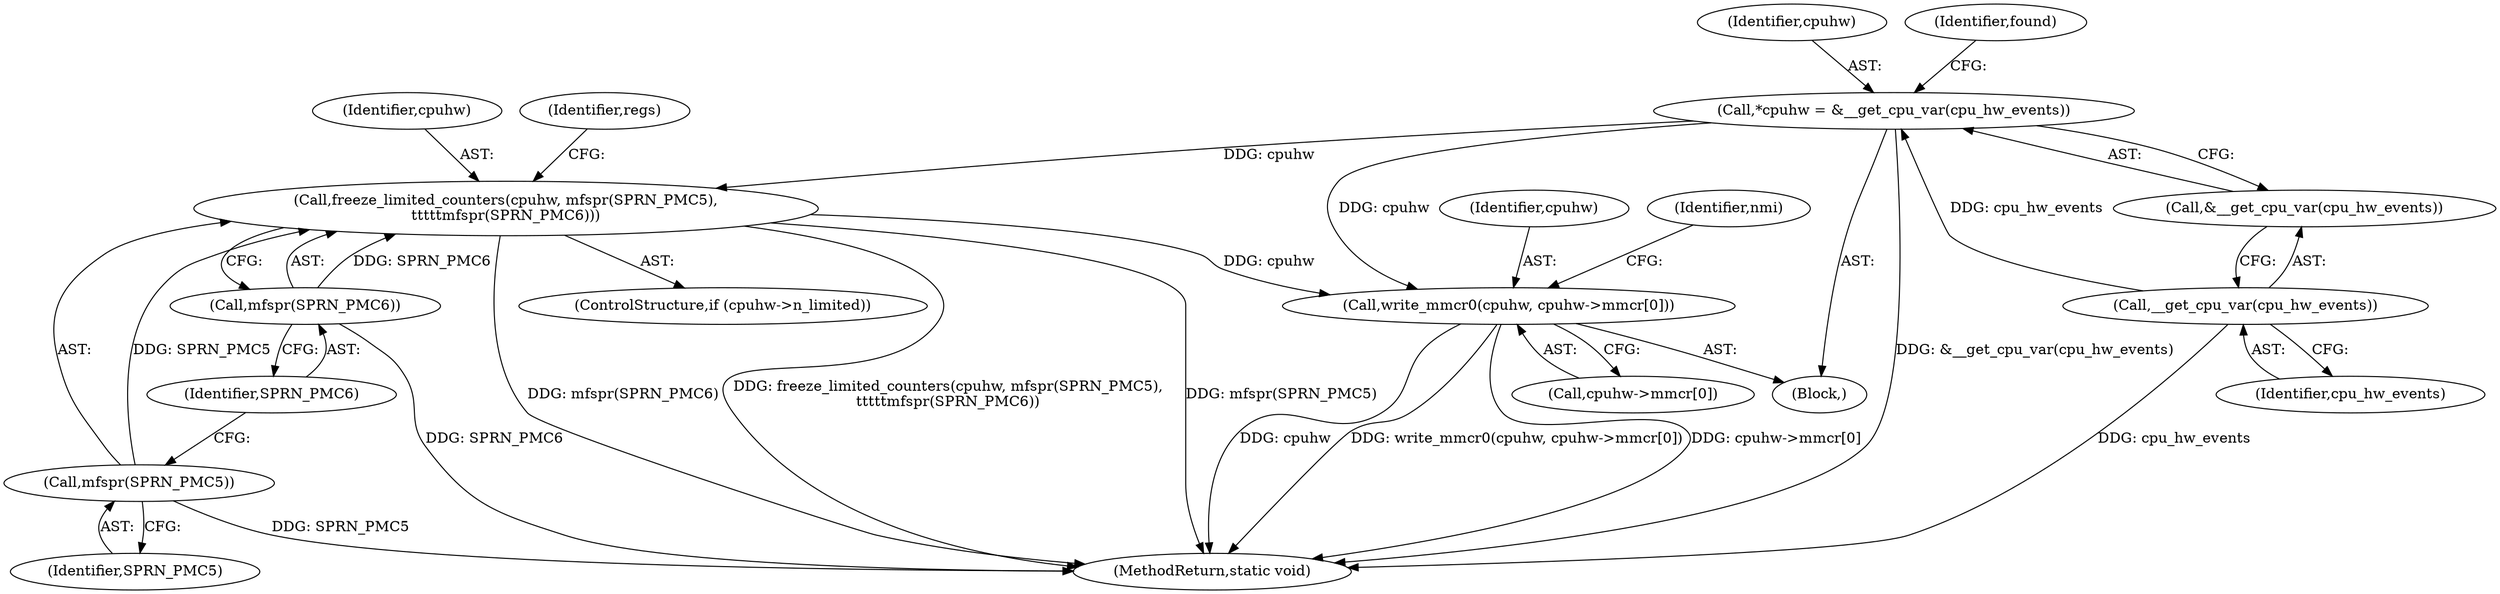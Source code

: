 digraph "0_linux_0837e3242c73566fc1c0196b4ec61779c25ffc93@array" {
"1000234" [label="(Call,write_mmcr0(cpuhw, cpuhw->mmcr[0]))"];
"1000124" [label="(Call,freeze_limited_counters(cpuhw, mfspr(SPRN_PMC5),\n\t\t\t\t\tmfspr(SPRN_PMC6)))"];
"1000108" [label="(Call,*cpuhw = &__get_cpu_var(cpu_hw_events))"];
"1000111" [label="(Call,__get_cpu_var(cpu_hw_events))"];
"1000126" [label="(Call,mfspr(SPRN_PMC5))"];
"1000128" [label="(Call,mfspr(SPRN_PMC6))"];
"1000109" [label="(Identifier,cpuhw)"];
"1000235" [label="(Identifier,cpuhw)"];
"1000126" [label="(Call,mfspr(SPRN_PMC5))"];
"1000117" [label="(Identifier,found)"];
"1000127" [label="(Identifier,SPRN_PMC5)"];
"1000105" [label="(Block,)"];
"1000110" [label="(Call,&__get_cpu_var(cpu_hw_events))"];
"1000242" [label="(Identifier,nmi)"];
"1000246" [label="(MethodReturn,static void)"];
"1000236" [label="(Call,cpuhw->mmcr[0])"];
"1000234" [label="(Call,write_mmcr0(cpuhw, cpuhw->mmcr[0]))"];
"1000120" [label="(ControlStructure,if (cpuhw->n_limited))"];
"1000124" [label="(Call,freeze_limited_counters(cpuhw, mfspr(SPRN_PMC5),\n\t\t\t\t\tmfspr(SPRN_PMC6)))"];
"1000128" [label="(Call,mfspr(SPRN_PMC6))"];
"1000125" [label="(Identifier,cpuhw)"];
"1000131" [label="(Identifier,regs)"];
"1000108" [label="(Call,*cpuhw = &__get_cpu_var(cpu_hw_events))"];
"1000111" [label="(Call,__get_cpu_var(cpu_hw_events))"];
"1000129" [label="(Identifier,SPRN_PMC6)"];
"1000112" [label="(Identifier,cpu_hw_events)"];
"1000234" -> "1000105"  [label="AST: "];
"1000234" -> "1000236"  [label="CFG: "];
"1000235" -> "1000234"  [label="AST: "];
"1000236" -> "1000234"  [label="AST: "];
"1000242" -> "1000234"  [label="CFG: "];
"1000234" -> "1000246"  [label="DDG: cpuhw->mmcr[0]"];
"1000234" -> "1000246"  [label="DDG: cpuhw"];
"1000234" -> "1000246"  [label="DDG: write_mmcr0(cpuhw, cpuhw->mmcr[0])"];
"1000124" -> "1000234"  [label="DDG: cpuhw"];
"1000108" -> "1000234"  [label="DDG: cpuhw"];
"1000124" -> "1000120"  [label="AST: "];
"1000124" -> "1000128"  [label="CFG: "];
"1000125" -> "1000124"  [label="AST: "];
"1000126" -> "1000124"  [label="AST: "];
"1000128" -> "1000124"  [label="AST: "];
"1000131" -> "1000124"  [label="CFG: "];
"1000124" -> "1000246"  [label="DDG: freeze_limited_counters(cpuhw, mfspr(SPRN_PMC5),\n\t\t\t\t\tmfspr(SPRN_PMC6))"];
"1000124" -> "1000246"  [label="DDG: mfspr(SPRN_PMC5)"];
"1000124" -> "1000246"  [label="DDG: mfspr(SPRN_PMC6)"];
"1000108" -> "1000124"  [label="DDG: cpuhw"];
"1000126" -> "1000124"  [label="DDG: SPRN_PMC5"];
"1000128" -> "1000124"  [label="DDG: SPRN_PMC6"];
"1000108" -> "1000105"  [label="AST: "];
"1000108" -> "1000110"  [label="CFG: "];
"1000109" -> "1000108"  [label="AST: "];
"1000110" -> "1000108"  [label="AST: "];
"1000117" -> "1000108"  [label="CFG: "];
"1000108" -> "1000246"  [label="DDG: &__get_cpu_var(cpu_hw_events)"];
"1000111" -> "1000108"  [label="DDG: cpu_hw_events"];
"1000111" -> "1000110"  [label="AST: "];
"1000111" -> "1000112"  [label="CFG: "];
"1000112" -> "1000111"  [label="AST: "];
"1000110" -> "1000111"  [label="CFG: "];
"1000111" -> "1000246"  [label="DDG: cpu_hw_events"];
"1000126" -> "1000127"  [label="CFG: "];
"1000127" -> "1000126"  [label="AST: "];
"1000129" -> "1000126"  [label="CFG: "];
"1000126" -> "1000246"  [label="DDG: SPRN_PMC5"];
"1000128" -> "1000129"  [label="CFG: "];
"1000129" -> "1000128"  [label="AST: "];
"1000128" -> "1000246"  [label="DDG: SPRN_PMC6"];
}
